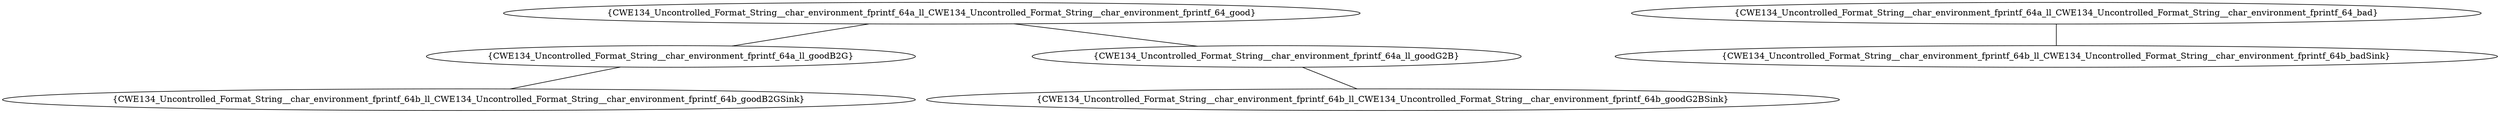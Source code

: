 graph "cg graph" {
CWE134_Uncontrolled_Format_String__char_environment_fprintf_64a_ll_goodB2G [label="{CWE134_Uncontrolled_Format_String__char_environment_fprintf_64a_ll_goodB2G}"];
CWE134_Uncontrolled_Format_String__char_environment_fprintf_64b_ll_CWE134_Uncontrolled_Format_String__char_environment_fprintf_64b_goodB2GSink [label="{CWE134_Uncontrolled_Format_String__char_environment_fprintf_64b_ll_CWE134_Uncontrolled_Format_String__char_environment_fprintf_64b_goodB2GSink}"];
CWE134_Uncontrolled_Format_String__char_environment_fprintf_64a_ll_CWE134_Uncontrolled_Format_String__char_environment_fprintf_64_bad [label="{CWE134_Uncontrolled_Format_String__char_environment_fprintf_64a_ll_CWE134_Uncontrolled_Format_String__char_environment_fprintf_64_bad}"];
CWE134_Uncontrolled_Format_String__char_environment_fprintf_64b_ll_CWE134_Uncontrolled_Format_String__char_environment_fprintf_64b_badSink [label="{CWE134_Uncontrolled_Format_String__char_environment_fprintf_64b_ll_CWE134_Uncontrolled_Format_String__char_environment_fprintf_64b_badSink}"];
CWE134_Uncontrolled_Format_String__char_environment_fprintf_64a_ll_goodG2B [label="{CWE134_Uncontrolled_Format_String__char_environment_fprintf_64a_ll_goodG2B}"];
CWE134_Uncontrolled_Format_String__char_environment_fprintf_64b_ll_CWE134_Uncontrolled_Format_String__char_environment_fprintf_64b_goodG2BSink [label="{CWE134_Uncontrolled_Format_String__char_environment_fprintf_64b_ll_CWE134_Uncontrolled_Format_String__char_environment_fprintf_64b_goodG2BSink}"];
CWE134_Uncontrolled_Format_String__char_environment_fprintf_64a_ll_CWE134_Uncontrolled_Format_String__char_environment_fprintf_64_good [label="{CWE134_Uncontrolled_Format_String__char_environment_fprintf_64a_ll_CWE134_Uncontrolled_Format_String__char_environment_fprintf_64_good}"];
CWE134_Uncontrolled_Format_String__char_environment_fprintf_64a_ll_goodB2G -- CWE134_Uncontrolled_Format_String__char_environment_fprintf_64b_ll_CWE134_Uncontrolled_Format_String__char_environment_fprintf_64b_goodB2GSink;
CWE134_Uncontrolled_Format_String__char_environment_fprintf_64a_ll_CWE134_Uncontrolled_Format_String__char_environment_fprintf_64_bad -- CWE134_Uncontrolled_Format_String__char_environment_fprintf_64b_ll_CWE134_Uncontrolled_Format_String__char_environment_fprintf_64b_badSink;
CWE134_Uncontrolled_Format_String__char_environment_fprintf_64a_ll_goodG2B -- CWE134_Uncontrolled_Format_String__char_environment_fprintf_64b_ll_CWE134_Uncontrolled_Format_String__char_environment_fprintf_64b_goodG2BSink;
CWE134_Uncontrolled_Format_String__char_environment_fprintf_64a_ll_CWE134_Uncontrolled_Format_String__char_environment_fprintf_64_good -- CWE134_Uncontrolled_Format_String__char_environment_fprintf_64a_ll_goodG2B;
CWE134_Uncontrolled_Format_String__char_environment_fprintf_64a_ll_CWE134_Uncontrolled_Format_String__char_environment_fprintf_64_good -- CWE134_Uncontrolled_Format_String__char_environment_fprintf_64a_ll_goodB2G;
}
